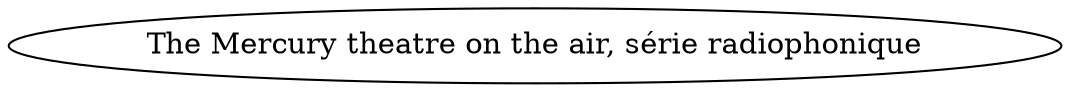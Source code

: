 // Notice UMLRM0194
digraph UMLRM0194 {
	rankdir=LR
	size="20,20"
	UMLRM0194 [label="The Mercury theatre on the air, série radiophonique"]
}
